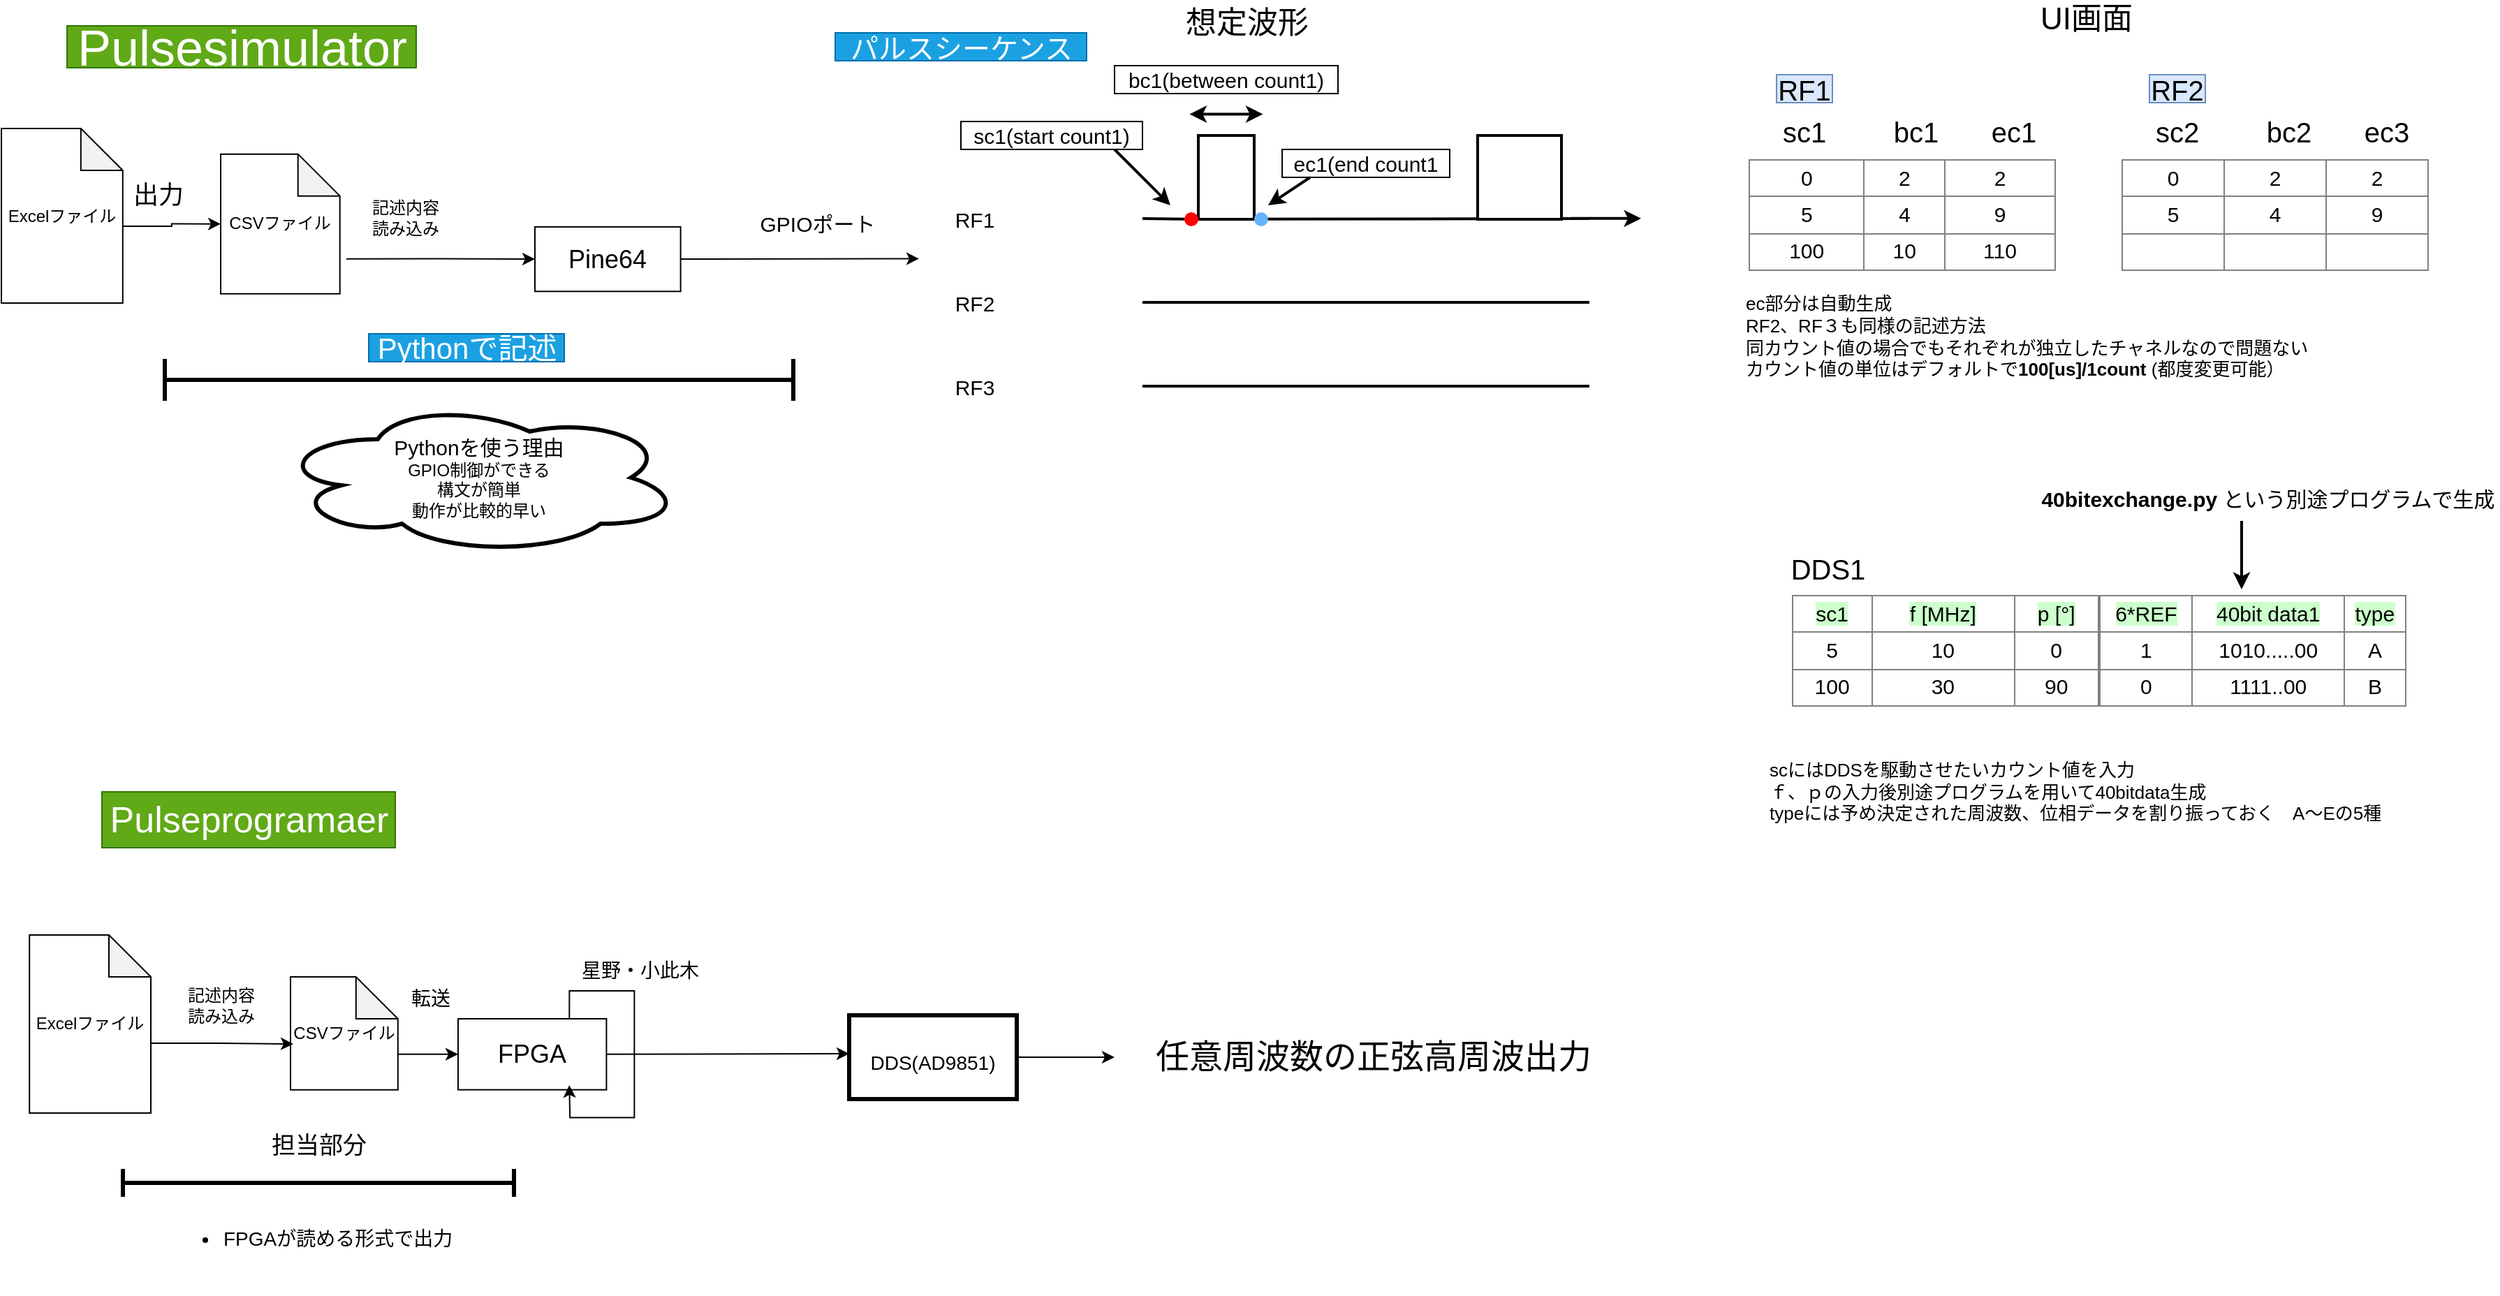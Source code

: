 <mxfile version="13.1.3">
    <diagram id="6hGFLwfOUW9BJ-s0fimq" name="Page-1">
        <mxGraphModel dx="2149" dy="959" grid="1" gridSize="10" guides="1" tooltips="1" connect="1" arrows="1" fold="1" page="1" pageScale="1" pageWidth="827" pageHeight="1169" math="0" shadow="0">
            <root>
                <mxCell id="0"/>
                <mxCell id="1" parent="0"/>
                <mxCell id="11" value="&lt;table border=&quot;1&quot; width=&quot;100%&quot; style=&quot;width: 100% ; height: 100% ; border-collapse: collapse&quot;&gt;&lt;tbody&gt;&lt;tr&gt;&lt;td align=&quot;center&quot;&gt;0&lt;/td&gt;&lt;td align=&quot;center&quot;&gt;2&lt;/td&gt;&lt;td align=&quot;center&quot;&gt;2&lt;/td&gt;&lt;/tr&gt;&lt;tr&gt;&lt;td align=&quot;center&quot;&gt;5&lt;/td&gt;&lt;td align=&quot;center&quot;&gt;4&lt;/td&gt;&lt;td align=&quot;center&quot;&gt;9&lt;/td&gt;&lt;/tr&gt;&lt;tr&gt;&lt;td align=&quot;center&quot;&gt;100&lt;/td&gt;&lt;td align=&quot;center&quot;&gt;10&lt;/td&gt;&lt;td align=&quot;center&quot;&gt;110&lt;/td&gt;&lt;/tr&gt;&lt;/tbody&gt;&lt;/table&gt;" style="text;html=1;strokeColor=none;fillColor=none;overflow=fill;fontSize=15;" parent="1" vertex="1">
                    <mxGeometry x="1164" y="116.5" width="220" height="80" as="geometry"/>
                </mxCell>
                <mxCell id="12" value="sc1" style="text;html=1;strokeColor=none;fillColor=none;align=center;verticalAlign=middle;whiteSpace=wrap;rounded=0;fontSize=20;" parent="1" vertex="1">
                    <mxGeometry x="1184" y="86.5" width="40" height="20" as="geometry"/>
                </mxCell>
                <mxCell id="13" value="bc1" style="text;html=1;strokeColor=none;fillColor=none;align=center;verticalAlign=middle;whiteSpace=wrap;rounded=0;fontSize=20;" parent="1" vertex="1">
                    <mxGeometry x="1264" y="86.5" width="40" height="20" as="geometry"/>
                </mxCell>
                <mxCell id="14" value="ec1" style="text;html=1;strokeColor=none;fillColor=none;align=center;verticalAlign=middle;whiteSpace=wrap;rounded=0;fontSize=20;" parent="1" vertex="1">
                    <mxGeometry x="1334" y="86.5" width="40" height="20" as="geometry"/>
                </mxCell>
                <mxCell id="15" value="RF1" style="text;html=1;strokeColor=#6c8ebf;fillColor=#dae8fc;align=center;verticalAlign=middle;whiteSpace=wrap;rounded=0;fontSize=20;" parent="1" vertex="1">
                    <mxGeometry x="1184" y="56.5" width="40" height="20" as="geometry"/>
                </mxCell>
                <mxCell id="16" value="ec部分は自動生成&lt;br style=&quot;font-size: 13px;&quot;&gt;RF2、RF３も同様の記述方法&lt;br style=&quot;font-size: 13px;&quot;&gt;&lt;div style=&quot;font-size: 13px;&quot;&gt;同カウント値の場合でもそれぞれが独立したチャネルなので問題ない&lt;br style=&quot;font-size: 13px;&quot;&gt;カウント値の単位はデフォルトで&lt;b style=&quot;font-size: 13px;&quot;&gt;100[us]/1count &lt;/b&gt;(都度変更可能）&lt;/div&gt;" style="text;html=1;strokeColor=none;fillColor=none;align=left;verticalAlign=middle;whiteSpace=wrap;rounded=0;fontSize=13;" parent="1" vertex="1">
                    <mxGeometry x="1160" y="213.5" width="418" height="60" as="geometry"/>
                </mxCell>
                <mxCell id="17" value="&lt;table border=&quot;1&quot; width=&quot;100%&quot; style=&quot;width: 100% ; height: 100% ; border-collapse: collapse&quot;&gt;&lt;tbody&gt;&lt;tr&gt;&lt;td align=&quot;center&quot;&gt;0&lt;/td&gt;&lt;td align=&quot;center&quot;&gt;2&lt;/td&gt;&lt;td align=&quot;center&quot;&gt;2&lt;/td&gt;&lt;/tr&gt;&lt;tr&gt;&lt;td align=&quot;center&quot;&gt;5&lt;/td&gt;&lt;td align=&quot;center&quot;&gt;4&lt;/td&gt;&lt;td align=&quot;center&quot;&gt;9&lt;/td&gt;&lt;/tr&gt;&lt;tr&gt;&lt;td align=&quot;center&quot;&gt;&lt;br&gt;&lt;/td&gt;&lt;td align=&quot;center&quot;&gt;&lt;br&gt;&lt;/td&gt;&lt;td align=&quot;center&quot;&gt;&lt;br&gt;&lt;/td&gt;&lt;/tr&gt;&lt;/tbody&gt;&lt;/table&gt;" style="text;html=1;strokeColor=none;fillColor=none;overflow=fill;fontSize=15;" parent="1" vertex="1">
                    <mxGeometry x="1431" y="116.5" width="220" height="80" as="geometry"/>
                </mxCell>
                <mxCell id="18" value="sc2" style="text;html=1;strokeColor=none;fillColor=none;align=center;verticalAlign=middle;whiteSpace=wrap;rounded=0;fontSize=20;" parent="1" vertex="1">
                    <mxGeometry x="1451" y="86.5" width="40" height="20" as="geometry"/>
                </mxCell>
                <mxCell id="19" value="bc2" style="text;html=1;strokeColor=none;fillColor=none;align=center;verticalAlign=middle;whiteSpace=wrap;rounded=0;fontSize=20;" parent="1" vertex="1">
                    <mxGeometry x="1531" y="86.5" width="40" height="20" as="geometry"/>
                </mxCell>
                <mxCell id="20" value="ec3" style="text;html=1;strokeColor=none;fillColor=none;align=center;verticalAlign=middle;whiteSpace=wrap;rounded=0;fontSize=20;" parent="1" vertex="1">
                    <mxGeometry x="1601" y="86.5" width="40" height="20" as="geometry"/>
                </mxCell>
                <mxCell id="21" value="RF2" style="text;html=1;strokeColor=#6c8ebf;fillColor=#dae8fc;align=center;verticalAlign=middle;whiteSpace=wrap;rounded=0;fontSize=20;" parent="1" vertex="1">
                    <mxGeometry x="1451" y="56.5" width="40" height="20" as="geometry"/>
                </mxCell>
                <mxCell id="22" value="UI画面" style="text;html=1;strokeColor=none;fillColor=none;align=center;verticalAlign=middle;whiteSpace=wrap;rounded=0;fontSize=22;" parent="1" vertex="1">
                    <mxGeometry x="1321" y="6.5" width="170" height="20" as="geometry"/>
                </mxCell>
                <mxCell id="23" value="" style="group" parent="1" vertex="1" connectable="0">
                    <mxGeometry x="1195" y="429" width="440" height="80" as="geometry"/>
                </mxCell>
                <mxCell id="24" value="&lt;table border=&quot;1&quot; width=&quot;100%&quot; style=&quot;width: 100% ; height: 100% ; border-collapse: collapse&quot;&gt;&lt;tbody&gt;&lt;tr&gt;&lt;td align=&quot;center&quot;&gt;&lt;span style=&quot;background-color: rgb(204 , 255 , 204)&quot;&gt;sc1&lt;/span&gt;&lt;/td&gt;&lt;td align=&quot;center&quot;&gt;&lt;span style=&quot;background-color: rgb(204 , 255 , 204)&quot;&gt;f [MHz]&lt;/span&gt;&lt;/td&gt;&lt;td align=&quot;center&quot;&gt;&lt;span style=&quot;background-color: rgb(204 , 255 , 204)&quot;&gt;p [°]&lt;/span&gt;&lt;/td&gt;&lt;/tr&gt;&lt;tr&gt;&lt;td align=&quot;center&quot;&gt;5&lt;/td&gt;&lt;td align=&quot;center&quot;&gt;10&lt;/td&gt;&lt;td align=&quot;center&quot;&gt;0&lt;/td&gt;&lt;/tr&gt;&lt;tr&gt;&lt;td align=&quot;center&quot;&gt;100&lt;/td&gt;&lt;td align=&quot;center&quot;&gt;30&lt;/td&gt;&lt;td align=&quot;center&quot;&gt;90&lt;/td&gt;&lt;/tr&gt;&lt;/tbody&gt;&lt;/table&gt;" style="text;html=1;strokeColor=none;fillColor=none;overflow=fill;fontSize=15;" parent="23" vertex="1">
                    <mxGeometry width="220" height="80" as="geometry"/>
                </mxCell>
                <mxCell id="25" value="&lt;table border=&quot;1&quot; width=&quot;100%&quot; style=&quot;width: 100% ; height: 100% ; border-collapse: collapse&quot;&gt;&lt;tbody&gt;&lt;tr&gt;&lt;td align=&quot;center&quot;&gt;&lt;span style=&quot;background-color: rgb(204 , 255 , 204)&quot;&gt;6*REF&lt;/span&gt;&lt;/td&gt;&lt;td align=&quot;center&quot;&gt;&lt;span style=&quot;background-color: rgb(204 , 255 , 204)&quot;&gt;40bit data1&lt;/span&gt;&lt;/td&gt;&lt;td align=&quot;center&quot;&gt;&lt;span style=&quot;background-color: rgb(204 , 255 , 204)&quot;&gt;type&lt;/span&gt;&lt;/td&gt;&lt;/tr&gt;&lt;tr&gt;&lt;td align=&quot;center&quot;&gt;1&lt;/td&gt;&lt;td align=&quot;center&quot;&gt;1010.....00&lt;/td&gt;&lt;td align=&quot;center&quot;&gt;A&lt;/td&gt;&lt;/tr&gt;&lt;tr&gt;&lt;td align=&quot;center&quot;&gt;0&lt;/td&gt;&lt;td align=&quot;center&quot;&gt;1111..00&lt;/td&gt;&lt;td align=&quot;center&quot;&gt;B&lt;/td&gt;&lt;/tr&gt;&lt;/tbody&gt;&lt;/table&gt;" style="text;html=1;strokeColor=none;fillColor=none;overflow=fill;fontSize=15;" parent="23" vertex="1">
                    <mxGeometry x="220" width="220" height="80" as="geometry"/>
                </mxCell>
                <mxCell id="26" value="DDS1" style="text;html=1;strokeColor=none;fillColor=none;align=center;verticalAlign=middle;whiteSpace=wrap;rounded=0;fontSize=20;" parent="1" vertex="1">
                    <mxGeometry x="1201" y="400" width="40" height="20" as="geometry"/>
                </mxCell>
                <mxCell id="27" value="" style="endArrow=classic;html=1;strokeColor=#000000;strokeWidth=2;fontSize=13;" parent="1" edge="1">
                    <mxGeometry width="50" height="50" relative="1" as="geometry">
                        <mxPoint x="1517" y="376" as="sourcePoint"/>
                        <mxPoint x="1517" y="425" as="targetPoint"/>
                    </mxGeometry>
                </mxCell>
                <mxCell id="28" value="&lt;b style=&quot;font-size: 15px;&quot;&gt;40bitexchange.py&lt;/b&gt; という別途プログラムで生成" style="text;html=1;strokeColor=none;fillColor=none;align=center;verticalAlign=middle;whiteSpace=wrap;rounded=0;fontSize=15;" parent="1" vertex="1">
                    <mxGeometry x="1371" y="350" width="330" height="20" as="geometry"/>
                </mxCell>
                <mxCell id="29" value="scにはDDSを駆動させたいカウント値を入力&lt;br style=&quot;font-size: 13px&quot;&gt;ｆ、ｐの入力後別途プログラムを用いて40bitdata生成&lt;br style=&quot;font-size: 13px&quot;&gt;&lt;div style=&quot;font-size: 13px&quot;&gt;typeには予め決定された周波数、位相データを割り振っておく　A～Eの5種&lt;/div&gt;" style="text;html=1;strokeColor=none;fillColor=none;align=left;verticalAlign=middle;whiteSpace=wrap;rounded=0;fontSize=13;" parent="1" vertex="1">
                    <mxGeometry x="1177" y="540" width="465" height="60" as="geometry"/>
                </mxCell>
                <mxCell id="52" value="" style="group" parent="1" vertex="1" connectable="0">
                    <mxGeometry x="20" y="120" width="550" height="100" as="geometry"/>
                </mxCell>
                <mxCell id="3" value="CSVファイル" style="shape=note;whiteSpace=wrap;html=1;backgroundOutline=1;darkOpacity=0.05;" parent="52" vertex="1">
                    <mxGeometry x="50" y="-6.67" width="85.348" height="100" as="geometry"/>
                </mxCell>
                <mxCell id="51" style="edgeStyle=orthogonalEdgeStyle;rounded=0;orthogonalLoop=1;jettySize=auto;html=1;exitX=1;exitY=0.5;exitDx=0;exitDy=0;" parent="52" source="4" edge="1">
                    <mxGeometry relative="1" as="geometry">
                        <mxPoint x="550" y="68.182" as="targetPoint"/>
                        <Array as="points">
                            <mxPoint x="550" y="68.182"/>
                        </Array>
                    </mxGeometry>
                </mxCell>
                <mxCell id="4" value="&lt;font style=&quot;font-size: 18px&quot;&gt;Pine64&lt;/font&gt;" style="rounded=0;whiteSpace=wrap;html=1;" parent="52" vertex="1">
                    <mxGeometry x="275" y="45.455" width="104.313" height="46.209" as="geometry"/>
                </mxCell>
                <mxCell id="8" style="edgeStyle=orthogonalEdgeStyle;rounded=0;orthogonalLoop=1;jettySize=auto;html=1;exitX=0;exitY=0;exitDx=90;exitDy=75;exitPerimeter=0;entryX=0;entryY=0.5;entryDx=0;entryDy=0;" parent="52" source="3" target="4" edge="1">
                    <mxGeometry relative="1" as="geometry"/>
                </mxCell>
                <mxCell id="6" value="&lt;font style=&quot;font-size: 15px&quot;&gt;GPIOポート&lt;/font&gt;" style="text;html=1;align=center;verticalAlign=middle;resizable=0;points=[];autosize=1;strokeWidth=4;" parent="52" vertex="1">
                    <mxGeometry x="426.724" y="33.333" width="100" height="20" as="geometry"/>
                </mxCell>
                <mxCell id="9" value="記述内容&lt;br&gt;読み込み" style="text;html=1;align=center;verticalAlign=middle;resizable=0;points=[];autosize=1;strokeWidth=3;" parent="52" vertex="1">
                    <mxGeometry x="151.724" y="24.167" width="60" height="30" as="geometry"/>
                </mxCell>
                <mxCell id="110" value="&lt;font style=&quot;font-size: 18px&quot;&gt;出力&lt;/font&gt;" style="text;html=1;align=center;verticalAlign=middle;resizable=0;points=[];autosize=1;" vertex="1" parent="52">
                    <mxGeometry x="-20" y="13.33" width="50" height="20" as="geometry"/>
                </mxCell>
                <mxCell id="53" value="" style="group" parent="1" vertex="1" connectable="0">
                    <mxGeometry x="590" y="10" width="476" height="280" as="geometry"/>
                </mxCell>
                <mxCell id="30" value="" style="endArrow=classic;html=1;strokeColor=#000000;strokeWidth=2;fontSize=13;" parent="53" edge="1">
                    <mxGeometry width="50" height="50" relative="1" as="geometry">
                        <mxPoint x="447" y="149.43" as="sourcePoint"/>
                        <mxPoint x="497" y="149.43" as="targetPoint"/>
                        <Array as="points">
                            <mxPoint x="476" y="149.43"/>
                        </Array>
                    </mxGeometry>
                </mxCell>
                <mxCell id="32" value="" style="group" parent="53" vertex="1" connectable="0">
                    <mxGeometry width="460" height="280" as="geometry"/>
                </mxCell>
                <mxCell id="33" value="" style="endArrow=none;html=1;strokeWidth=2;" parent="32" source="42" edge="1">
                    <mxGeometry width="50" height="50" relative="1" as="geometry">
                        <mxPoint x="140" y="149.5" as="sourcePoint"/>
                        <mxPoint x="460" y="149.5" as="targetPoint"/>
                    </mxGeometry>
                </mxCell>
                <mxCell id="34" value="" style="endArrow=none;html=1;strokeWidth=2;" parent="32" edge="1">
                    <mxGeometry width="50" height="50" relative="1" as="geometry">
                        <mxPoint x="140" y="209.5" as="sourcePoint"/>
                        <mxPoint x="460" y="209.5" as="targetPoint"/>
                    </mxGeometry>
                </mxCell>
                <mxCell id="35" value="" style="endArrow=none;html=1;strokeWidth=2;" parent="32" edge="1">
                    <mxGeometry width="50" height="50" relative="1" as="geometry">
                        <mxPoint x="140" y="269.5" as="sourcePoint"/>
                        <mxPoint x="460" y="269.5" as="targetPoint"/>
                    </mxGeometry>
                </mxCell>
                <mxCell id="36" value="RF1" style="text;html=1;strokeColor=none;fillColor=none;align=center;verticalAlign=middle;whiteSpace=wrap;rounded=0;fontSize=15;" parent="32" vertex="1">
                    <mxGeometry y="140" width="40" height="20" as="geometry"/>
                </mxCell>
                <mxCell id="37" value="RF2" style="text;html=1;strokeColor=none;fillColor=none;align=center;verticalAlign=middle;whiteSpace=wrap;rounded=0;fontSize=15;" parent="32" vertex="1">
                    <mxGeometry y="200" width="40" height="20" as="geometry"/>
                </mxCell>
                <mxCell id="38" value="RF3" style="text;html=1;strokeColor=none;fillColor=none;align=center;verticalAlign=middle;whiteSpace=wrap;rounded=0;fontSize=15;" parent="32" vertex="1">
                    <mxGeometry y="260" width="40" height="20" as="geometry"/>
                </mxCell>
                <mxCell id="39" value="" style="rounded=0;whiteSpace=wrap;html=1;fontSize=15;strokeWidth=2;" parent="32" vertex="1">
                    <mxGeometry x="180" y="90" width="40" height="60" as="geometry"/>
                </mxCell>
                <mxCell id="40" value="" style="rounded=0;whiteSpace=wrap;html=1;fontSize=15;strokeWidth=2;" parent="32" vertex="1">
                    <mxGeometry x="380" y="90" width="60" height="60" as="geometry"/>
                </mxCell>
                <mxCell id="41" value="" style="endArrow=classic;html=1;strokeWidth=2;fontSize=15;strokeColor=#000000;" parent="32" edge="1">
                    <mxGeometry width="50" height="50" relative="1" as="geometry">
                        <mxPoint x="120" y="100" as="sourcePoint"/>
                        <mxPoint x="160" y="140" as="targetPoint"/>
                    </mxGeometry>
                </mxCell>
                <mxCell id="42" value="" style="ellipse;whiteSpace=wrap;html=1;aspect=fixed;strokeWidth=2;fontSize=15;fillColor=#FF0000;strokeColor=none;" parent="32" vertex="1">
                    <mxGeometry x="170" y="145" width="10" height="10" as="geometry"/>
                </mxCell>
                <mxCell id="43" value="" style="endArrow=none;html=1;strokeWidth=2;" parent="32" target="42" edge="1">
                    <mxGeometry width="50" height="50" relative="1" as="geometry">
                        <mxPoint x="140" y="149.5" as="sourcePoint"/>
                        <mxPoint x="460" y="149.5" as="targetPoint"/>
                    </mxGeometry>
                </mxCell>
                <mxCell id="44" value="sc1(start count1)" style="text;html=1;strokeColor=#000000;fillColor=none;align=center;verticalAlign=middle;whiteSpace=wrap;rounded=0;fontSize=15;" parent="32" vertex="1">
                    <mxGeometry x="10" y="80" width="130" height="20" as="geometry"/>
                </mxCell>
                <mxCell id="45" value="" style="endArrow=classic;startArrow=classic;html=1;strokeWidth=2;fontSize=15;" parent="32" edge="1">
                    <mxGeometry width="50" height="50" relative="1" as="geometry">
                        <mxPoint x="173.75" y="74.76" as="sourcePoint"/>
                        <mxPoint x="226.25" y="74.76" as="targetPoint"/>
                        <Array as="points">
                            <mxPoint x="206.25" y="74.76"/>
                        </Array>
                    </mxGeometry>
                </mxCell>
                <mxCell id="46" value="bc1(between count1)" style="text;html=1;strokeColor=#000000;fillColor=none;align=center;verticalAlign=middle;whiteSpace=wrap;rounded=0;fontSize=15;" parent="32" vertex="1">
                    <mxGeometry x="120" y="40" width="160" height="20" as="geometry"/>
                </mxCell>
                <mxCell id="47" value="" style="ellipse;whiteSpace=wrap;html=1;aspect=fixed;strokeWidth=2;fontSize=15;fillColor=#66B2FF;strokeColor=none;" parent="32" vertex="1">
                    <mxGeometry x="220" y="145" width="10" height="10" as="geometry"/>
                </mxCell>
                <mxCell id="48" value="" style="endArrow=classic;html=1;strokeWidth=2;fontSize=15;strokeColor=#000000;" parent="32" edge="1">
                    <mxGeometry width="50" height="50" relative="1" as="geometry">
                        <mxPoint x="260" y="120" as="sourcePoint"/>
                        <mxPoint x="230" y="140" as="targetPoint"/>
                    </mxGeometry>
                </mxCell>
                <mxCell id="49" value="ec1(end count1" style="text;html=1;strokeColor=#000000;fillColor=none;align=center;verticalAlign=middle;whiteSpace=wrap;rounded=0;fontSize=15;" parent="32" vertex="1">
                    <mxGeometry x="240" y="100" width="120" height="20" as="geometry"/>
                </mxCell>
                <mxCell id="50" value="想定波形" style="text;html=1;strokeColor=none;fillColor=none;align=center;verticalAlign=middle;whiteSpace=wrap;rounded=0;fontSize=22;" parent="32" vertex="1">
                    <mxGeometry x="130" width="170" height="20" as="geometry"/>
                </mxCell>
                <mxCell id="57" value="" style="shape=crossbar;whiteSpace=wrap;html=1;rounded=1;strokeWidth=3;" parent="1" vertex="1">
                    <mxGeometry x="30" y="260" width="450" height="30" as="geometry"/>
                </mxCell>
                <mxCell id="58" value="&lt;font style=&quot;font-size: 21px&quot;&gt;Pythonで記述&lt;/font&gt;" style="text;html=1;align=center;verticalAlign=middle;resizable=0;points=[];autosize=1;fillColor=#1ba1e2;strokeColor=#006EAF;fontColor=#ffffff;" parent="1" vertex="1">
                    <mxGeometry x="176" y="242" width="140" height="20" as="geometry"/>
                </mxCell>
                <mxCell id="59" value="&lt;font style=&quot;font-size: 15px&quot;&gt;Pythonを使う理由&lt;/font&gt;&lt;br&gt;GPIO制御ができる&lt;br&gt;構文が簡単&lt;br&gt;動作が比較的早い" style="ellipse;shape=cloud;whiteSpace=wrap;html=1;strokeWidth=3;" parent="1" vertex="1">
                    <mxGeometry x="110" y="290" width="290" height="110" as="geometry"/>
                </mxCell>
                <mxCell id="60" value="" style="group" parent="1" vertex="1" connectable="0">
                    <mxGeometry x="-40" y="682.5" width="560" height="117.5" as="geometry"/>
                </mxCell>
                <mxCell id="106" style="edgeStyle=orthogonalEdgeStyle;rounded=0;orthogonalLoop=1;jettySize=auto;html=1;exitX=0;exitY=0;exitDx=76.9;exitDy=55.415;exitPerimeter=0;entryX=0;entryY=0.5;entryDx=0;entryDy=0;" edge="1" parent="60" source="61" target="63">
                    <mxGeometry relative="1" as="geometry"/>
                </mxCell>
                <mxCell id="61" value="CSVファイル" style="shape=note;whiteSpace=wrap;html=1;backgroundOutline=1;darkOpacity=0.05;" parent="60" vertex="1">
                    <mxGeometry x="160" y="20" width="76.9" height="80.83" as="geometry"/>
                </mxCell>
                <mxCell id="62" style="edgeStyle=orthogonalEdgeStyle;rounded=0;orthogonalLoop=1;jettySize=auto;html=1;exitX=1;exitY=0.5;exitDx=0;exitDy=0;" parent="60" source="63" edge="1">
                    <mxGeometry relative="1" as="geometry">
                        <mxPoint x="560" y="75" as="targetPoint"/>
                        <Array as="points">
                            <mxPoint x="560" y="75"/>
                        </Array>
                    </mxGeometry>
                </mxCell>
                <mxCell id="63" value="&lt;span style=&quot;font-size: 18px&quot;&gt;FPGA&lt;/span&gt;" style="rounded=0;whiteSpace=wrap;html=1;" parent="60" vertex="1">
                    <mxGeometry x="280" y="50" width="106.21" height="50.83" as="geometry"/>
                </mxCell>
                <mxCell id="66" value="記述内容&lt;br&gt;読み込み" style="text;html=1;align=center;verticalAlign=middle;resizable=0;points=[];autosize=1;strokeWidth=3;" parent="60" vertex="1">
                    <mxGeometry x="0.003" y="25.003" width="60" height="30" as="geometry"/>
                </mxCell>
                <mxCell id="104" value="星野・小此木" style="text;html=1;align=center;verticalAlign=middle;resizable=0;points=[];autosize=1;fontSize=14;" parent="60" vertex="1">
                    <mxGeometry x="360" y="5" width="100" height="20" as="geometry"/>
                </mxCell>
                <mxCell id="107" style="edgeStyle=orthogonalEdgeStyle;rounded=0;orthogonalLoop=1;jettySize=auto;html=1;exitX=0;exitY=0;exitDx=86.9;exitDy=77.5;exitPerimeter=0;entryX=0.026;entryY=0.594;entryDx=0;entryDy=0;entryPerimeter=0;" edge="1" parent="60" source="105" target="61">
                    <mxGeometry relative="1" as="geometry"/>
                </mxCell>
                <mxCell id="105" value="Excelファイル" style="shape=note;whiteSpace=wrap;html=1;backgroundOutline=1;darkOpacity=0.05;" vertex="1" parent="60">
                    <mxGeometry x="-26.9" y="-10" width="86.9" height="127.5" as="geometry"/>
                </mxCell>
                <mxCell id="108" value="記述内容&lt;br&gt;読み込み" style="text;html=1;align=center;verticalAlign=middle;resizable=0;points=[];autosize=1;strokeWidth=3;" vertex="1" parent="60">
                    <mxGeometry x="80" y="25" width="60" height="30" as="geometry"/>
                </mxCell>
                <mxCell id="109" value="&lt;font style=&quot;font-size: 14px&quot;&gt;転送&lt;/font&gt;" style="text;html=1;align=center;verticalAlign=middle;resizable=0;points=[];autosize=1;" vertex="1" parent="60">
                    <mxGeometry x="240" y="25" width="40" height="20" as="geometry"/>
                </mxCell>
                <mxCell id="91" value="&lt;font style=&quot;font-size: 36px&quot;&gt;Pulsesimulator&lt;/font&gt;" style="text;html=1;align=center;verticalAlign=middle;resizable=0;points=[];autosize=1;fillColor=#60a917;strokeColor=#2D7600;fontColor=#ffffff;" parent="1" vertex="1">
                    <mxGeometry x="-40" y="21.5" width="250" height="30" as="geometry"/>
                </mxCell>
                <mxCell id="92" value="&lt;font style=&quot;font-size: 26px;&quot;&gt;Pulseprogramaer&lt;/font&gt;&lt;br style=&quot;font-size: 26px;&quot;&gt;" style="text;html=1;align=center;verticalAlign=middle;resizable=0;points=[];autosize=1;fillColor=#60a917;strokeColor=#2D7600;fontColor=#ffffff;fontSize=26;" parent="1" vertex="1">
                    <mxGeometry x="-15" y="570" width="210" height="40" as="geometry"/>
                </mxCell>
                <mxCell id="94" style="edgeStyle=orthogonalEdgeStyle;rounded=0;orthogonalLoop=1;jettySize=auto;html=1;exitX=0;exitY=0;exitDx=86.9;exitDy=70;exitPerimeter=0;entryX=0;entryY=0.5;entryDx=0;entryDy=0;entryPerimeter=0;fontSize=26;" parent="1" source="93" target="3" edge="1">
                    <mxGeometry relative="1" as="geometry"/>
                </mxCell>
                <mxCell id="93" value="Excelファイル" style="shape=note;whiteSpace=wrap;html=1;backgroundOutline=1;darkOpacity=0.05;" parent="1" vertex="1">
                    <mxGeometry x="-87" y="95" width="86.9" height="125" as="geometry"/>
                </mxCell>
                <mxCell id="97" style="edgeStyle=orthogonalEdgeStyle;rounded=0;orthogonalLoop=1;jettySize=auto;html=1;exitX=1;exitY=0.5;exitDx=0;exitDy=0;fontSize=26;" parent="1" source="96" edge="1">
                    <mxGeometry relative="1" as="geometry">
                        <mxPoint x="710" y="760" as="targetPoint"/>
                    </mxGeometry>
                </mxCell>
                <mxCell id="96" value="&lt;font style=&quot;font-size: 14px&quot;&gt;DDS(AD9851)&lt;/font&gt;" style="rounded=0;whiteSpace=wrap;html=1;strokeWidth=3;fontSize=26;spacing=1;" parent="1" vertex="1">
                    <mxGeometry x="520" y="730" width="120" height="60" as="geometry"/>
                </mxCell>
                <mxCell id="98" value="" style="shape=crossbar;whiteSpace=wrap;html=1;rounded=1;strokeWidth=3;fontSize=26;" parent="1" vertex="1">
                    <mxGeometry y="840" width="280" height="20" as="geometry"/>
                </mxCell>
                <mxCell id="99" value="&lt;font style=&quot;font-size: 17px&quot;&gt;担当部分&lt;/font&gt;" style="text;html=1;align=center;verticalAlign=middle;resizable=0;points=[];autosize=1;fontSize=26;" parent="1" vertex="1">
                    <mxGeometry x="100" y="800" width="80" height="40" as="geometry"/>
                </mxCell>
                <mxCell id="100" value="&lt;ul style=&quot;font-size: 14px&quot;&gt;&lt;li style=&quot;font-size: 14px&quot;&gt;FPGAが読める形式で出力&lt;/li&gt;&lt;/ul&gt;" style="text;strokeColor=none;fillColor=none;html=1;whiteSpace=wrap;verticalAlign=middle;overflow=hidden;fontSize=14;" parent="1" vertex="1">
                    <mxGeometry x="30" y="850" width="220" height="80" as="geometry"/>
                </mxCell>
                <mxCell id="101" value="&lt;font style=&quot;font-size: 20px&quot;&gt;パルスシーケンス&lt;/font&gt;" style="text;html=1;align=center;verticalAlign=middle;resizable=0;points=[];autosize=1;fontSize=14;fillColor=#1ba1e2;strokeColor=#006EAF;fontColor=#ffffff;" parent="1" vertex="1">
                    <mxGeometry x="510" y="26.5" width="180" height="20" as="geometry"/>
                </mxCell>
                <mxCell id="103" style="edgeStyle=orthogonalEdgeStyle;rounded=0;orthogonalLoop=1;jettySize=auto;html=1;exitX=0.75;exitY=0;exitDx=0;exitDy=0;fontSize=14;" parent="1" source="63" edge="1">
                    <mxGeometry relative="1" as="geometry">
                        <mxPoint x="319.621" y="780" as="targetPoint"/>
                    </mxGeometry>
                </mxCell>
                <mxCell id="111" value="&lt;font style=&quot;font-size: 24px&quot;&gt;任意周波数の正弦高周波出力&lt;/font&gt;" style="text;html=1;align=center;verticalAlign=middle;resizable=0;points=[];autosize=1;" vertex="1" parent="1">
                    <mxGeometry x="730" y="750" width="330" height="20" as="geometry"/>
                </mxCell>
            </root>
        </mxGraphModel>
    </diagram>
</mxfile>
